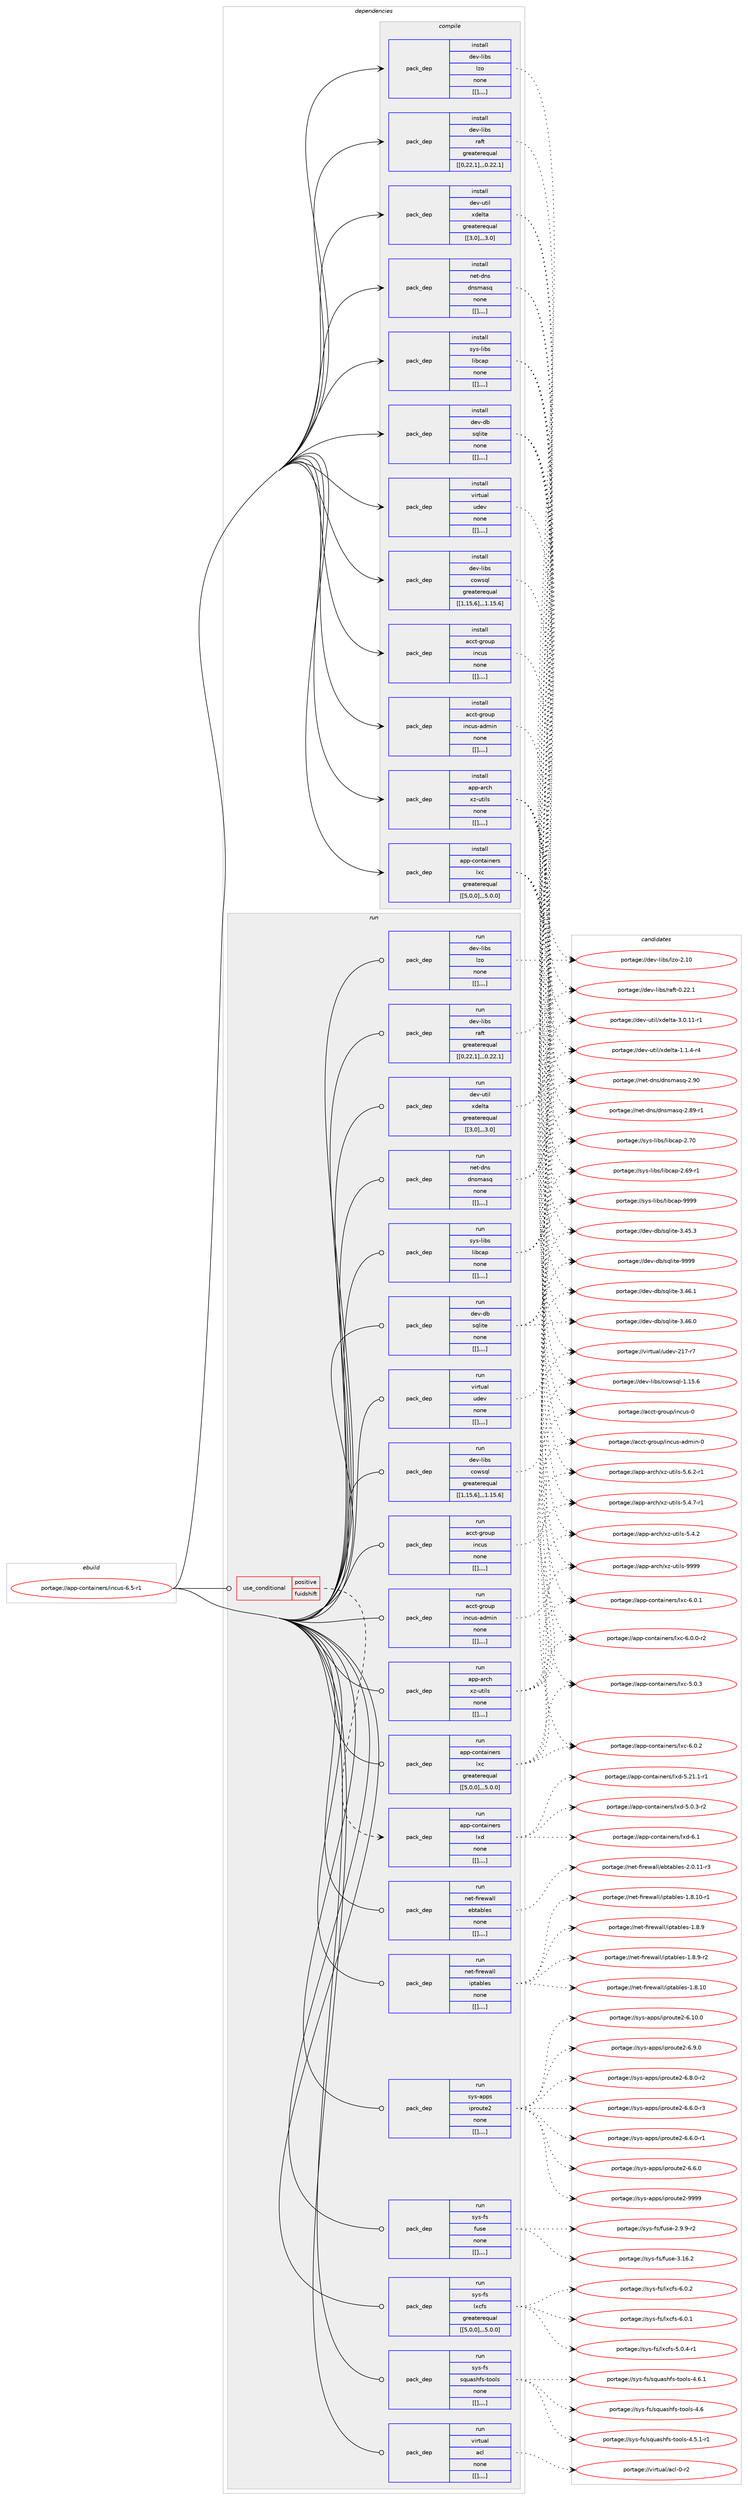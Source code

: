 digraph prolog {

# *************
# Graph options
# *************

newrank=true;
concentrate=true;
compound=true;
graph [rankdir=LR,fontname=Helvetica,fontsize=10,ranksep=1.5];#, ranksep=2.5, nodesep=0.2];
edge  [arrowhead=vee];
node  [fontname=Helvetica,fontsize=10];

# **********
# The ebuild
# **********

subgraph cluster_leftcol {
color=gray;
label=<<i>ebuild</i>>;
id [label="portage://app-containers/incus-6.5-r1", color=red, width=4, href="../app-containers/incus-6.5-r1.svg"];
}

# ****************
# The dependencies
# ****************

subgraph cluster_midcol {
color=gray;
label=<<i>dependencies</i>>;
subgraph cluster_compile {
fillcolor="#eeeeee";
style=filled;
label=<<i>compile</i>>;
subgraph pack8528 {
dependency11852 [label=<<TABLE BORDER="0" CELLBORDER="1" CELLSPACING="0" CELLPADDING="4" WIDTH="220"><TR><TD ROWSPAN="6" CELLPADDING="30">pack_dep</TD></TR><TR><TD WIDTH="110">install</TD></TR><TR><TD>acct-group</TD></TR><TR><TD>incus</TD></TR><TR><TD>none</TD></TR><TR><TD>[[],,,,]</TD></TR></TABLE>>, shape=none, color=blue];
}
id:e -> dependency11852:w [weight=20,style="solid",arrowhead="vee"];
subgraph pack8529 {
dependency11853 [label=<<TABLE BORDER="0" CELLBORDER="1" CELLSPACING="0" CELLPADDING="4" WIDTH="220"><TR><TD ROWSPAN="6" CELLPADDING="30">pack_dep</TD></TR><TR><TD WIDTH="110">install</TD></TR><TR><TD>acct-group</TD></TR><TR><TD>incus-admin</TD></TR><TR><TD>none</TD></TR><TR><TD>[[],,,,]</TD></TR></TABLE>>, shape=none, color=blue];
}
id:e -> dependency11853:w [weight=20,style="solid",arrowhead="vee"];
subgraph pack8530 {
dependency11854 [label=<<TABLE BORDER="0" CELLBORDER="1" CELLSPACING="0" CELLPADDING="4" WIDTH="220"><TR><TD ROWSPAN="6" CELLPADDING="30">pack_dep</TD></TR><TR><TD WIDTH="110">install</TD></TR><TR><TD>app-arch</TD></TR><TR><TD>xz-utils</TD></TR><TR><TD>none</TD></TR><TR><TD>[[],,,,]</TD></TR></TABLE>>, shape=none, color=blue];
}
id:e -> dependency11854:w [weight=20,style="solid",arrowhead="vee"];
subgraph pack8531 {
dependency11855 [label=<<TABLE BORDER="0" CELLBORDER="1" CELLSPACING="0" CELLPADDING="4" WIDTH="220"><TR><TD ROWSPAN="6" CELLPADDING="30">pack_dep</TD></TR><TR><TD WIDTH="110">install</TD></TR><TR><TD>app-containers</TD></TR><TR><TD>lxc</TD></TR><TR><TD>greaterequal</TD></TR><TR><TD>[[5,0,0],,,5.0.0]</TD></TR></TABLE>>, shape=none, color=blue];
}
id:e -> dependency11855:w [weight=20,style="solid",arrowhead="vee"];
subgraph pack8532 {
dependency11856 [label=<<TABLE BORDER="0" CELLBORDER="1" CELLSPACING="0" CELLPADDING="4" WIDTH="220"><TR><TD ROWSPAN="6" CELLPADDING="30">pack_dep</TD></TR><TR><TD WIDTH="110">install</TD></TR><TR><TD>dev-db</TD></TR><TR><TD>sqlite</TD></TR><TR><TD>none</TD></TR><TR><TD>[[],,,,]</TD></TR></TABLE>>, shape=none, color=blue];
}
id:e -> dependency11856:w [weight=20,style="solid",arrowhead="vee"];
subgraph pack8533 {
dependency11857 [label=<<TABLE BORDER="0" CELLBORDER="1" CELLSPACING="0" CELLPADDING="4" WIDTH="220"><TR><TD ROWSPAN="6" CELLPADDING="30">pack_dep</TD></TR><TR><TD WIDTH="110">install</TD></TR><TR><TD>dev-libs</TD></TR><TR><TD>cowsql</TD></TR><TR><TD>greaterequal</TD></TR><TR><TD>[[1,15,6],,,1.15.6]</TD></TR></TABLE>>, shape=none, color=blue];
}
id:e -> dependency11857:w [weight=20,style="solid",arrowhead="vee"];
subgraph pack8534 {
dependency11858 [label=<<TABLE BORDER="0" CELLBORDER="1" CELLSPACING="0" CELLPADDING="4" WIDTH="220"><TR><TD ROWSPAN="6" CELLPADDING="30">pack_dep</TD></TR><TR><TD WIDTH="110">install</TD></TR><TR><TD>dev-libs</TD></TR><TR><TD>lzo</TD></TR><TR><TD>none</TD></TR><TR><TD>[[],,,,]</TD></TR></TABLE>>, shape=none, color=blue];
}
id:e -> dependency11858:w [weight=20,style="solid",arrowhead="vee"];
subgraph pack8535 {
dependency11859 [label=<<TABLE BORDER="0" CELLBORDER="1" CELLSPACING="0" CELLPADDING="4" WIDTH="220"><TR><TD ROWSPAN="6" CELLPADDING="30">pack_dep</TD></TR><TR><TD WIDTH="110">install</TD></TR><TR><TD>dev-libs</TD></TR><TR><TD>raft</TD></TR><TR><TD>greaterequal</TD></TR><TR><TD>[[0,22,1],,,0.22.1]</TD></TR></TABLE>>, shape=none, color=blue];
}
id:e -> dependency11859:w [weight=20,style="solid",arrowhead="vee"];
subgraph pack8536 {
dependency11860 [label=<<TABLE BORDER="0" CELLBORDER="1" CELLSPACING="0" CELLPADDING="4" WIDTH="220"><TR><TD ROWSPAN="6" CELLPADDING="30">pack_dep</TD></TR><TR><TD WIDTH="110">install</TD></TR><TR><TD>dev-util</TD></TR><TR><TD>xdelta</TD></TR><TR><TD>greaterequal</TD></TR><TR><TD>[[3,0],,,3.0]</TD></TR></TABLE>>, shape=none, color=blue];
}
id:e -> dependency11860:w [weight=20,style="solid",arrowhead="vee"];
subgraph pack8537 {
dependency11861 [label=<<TABLE BORDER="0" CELLBORDER="1" CELLSPACING="0" CELLPADDING="4" WIDTH="220"><TR><TD ROWSPAN="6" CELLPADDING="30">pack_dep</TD></TR><TR><TD WIDTH="110">install</TD></TR><TR><TD>net-dns</TD></TR><TR><TD>dnsmasq</TD></TR><TR><TD>none</TD></TR><TR><TD>[[],,,,]</TD></TR></TABLE>>, shape=none, color=blue];
}
id:e -> dependency11861:w [weight=20,style="solid",arrowhead="vee"];
subgraph pack8538 {
dependency11862 [label=<<TABLE BORDER="0" CELLBORDER="1" CELLSPACING="0" CELLPADDING="4" WIDTH="220"><TR><TD ROWSPAN="6" CELLPADDING="30">pack_dep</TD></TR><TR><TD WIDTH="110">install</TD></TR><TR><TD>sys-libs</TD></TR><TR><TD>libcap</TD></TR><TR><TD>none</TD></TR><TR><TD>[[],,,,]</TD></TR></TABLE>>, shape=none, color=blue];
}
id:e -> dependency11862:w [weight=20,style="solid",arrowhead="vee"];
subgraph pack8539 {
dependency11863 [label=<<TABLE BORDER="0" CELLBORDER="1" CELLSPACING="0" CELLPADDING="4" WIDTH="220"><TR><TD ROWSPAN="6" CELLPADDING="30">pack_dep</TD></TR><TR><TD WIDTH="110">install</TD></TR><TR><TD>virtual</TD></TR><TR><TD>udev</TD></TR><TR><TD>none</TD></TR><TR><TD>[[],,,,]</TD></TR></TABLE>>, shape=none, color=blue];
}
id:e -> dependency11863:w [weight=20,style="solid",arrowhead="vee"];
}
subgraph cluster_compileandrun {
fillcolor="#eeeeee";
style=filled;
label=<<i>compile and run</i>>;
}
subgraph cluster_run {
fillcolor="#eeeeee";
style=filled;
label=<<i>run</i>>;
subgraph cond3261 {
dependency11864 [label=<<TABLE BORDER="0" CELLBORDER="1" CELLSPACING="0" CELLPADDING="4"><TR><TD ROWSPAN="3" CELLPADDING="10">use_conditional</TD></TR><TR><TD>positive</TD></TR><TR><TD>fuidshift</TD></TR></TABLE>>, shape=none, color=red];
subgraph pack8540 {
dependency11865 [label=<<TABLE BORDER="0" CELLBORDER="1" CELLSPACING="0" CELLPADDING="4" WIDTH="220"><TR><TD ROWSPAN="6" CELLPADDING="30">pack_dep</TD></TR><TR><TD WIDTH="110">run</TD></TR><TR><TD>app-containers</TD></TR><TR><TD>lxd</TD></TR><TR><TD>none</TD></TR><TR><TD>[[],,,,]</TD></TR></TABLE>>, shape=none, color=blue];
}
dependency11864:e -> dependency11865:w [weight=20,style="dashed",arrowhead="vee"];
}
id:e -> dependency11864:w [weight=20,style="solid",arrowhead="odot"];
subgraph pack8541 {
dependency11866 [label=<<TABLE BORDER="0" CELLBORDER="1" CELLSPACING="0" CELLPADDING="4" WIDTH="220"><TR><TD ROWSPAN="6" CELLPADDING="30">pack_dep</TD></TR><TR><TD WIDTH="110">run</TD></TR><TR><TD>acct-group</TD></TR><TR><TD>incus</TD></TR><TR><TD>none</TD></TR><TR><TD>[[],,,,]</TD></TR></TABLE>>, shape=none, color=blue];
}
id:e -> dependency11866:w [weight=20,style="solid",arrowhead="odot"];
subgraph pack8542 {
dependency11867 [label=<<TABLE BORDER="0" CELLBORDER="1" CELLSPACING="0" CELLPADDING="4" WIDTH="220"><TR><TD ROWSPAN="6" CELLPADDING="30">pack_dep</TD></TR><TR><TD WIDTH="110">run</TD></TR><TR><TD>acct-group</TD></TR><TR><TD>incus-admin</TD></TR><TR><TD>none</TD></TR><TR><TD>[[],,,,]</TD></TR></TABLE>>, shape=none, color=blue];
}
id:e -> dependency11867:w [weight=20,style="solid",arrowhead="odot"];
subgraph pack8543 {
dependency11868 [label=<<TABLE BORDER="0" CELLBORDER="1" CELLSPACING="0" CELLPADDING="4" WIDTH="220"><TR><TD ROWSPAN="6" CELLPADDING="30">pack_dep</TD></TR><TR><TD WIDTH="110">run</TD></TR><TR><TD>app-arch</TD></TR><TR><TD>xz-utils</TD></TR><TR><TD>none</TD></TR><TR><TD>[[],,,,]</TD></TR></TABLE>>, shape=none, color=blue];
}
id:e -> dependency11868:w [weight=20,style="solid",arrowhead="odot"];
subgraph pack8544 {
dependency11869 [label=<<TABLE BORDER="0" CELLBORDER="1" CELLSPACING="0" CELLPADDING="4" WIDTH="220"><TR><TD ROWSPAN="6" CELLPADDING="30">pack_dep</TD></TR><TR><TD WIDTH="110">run</TD></TR><TR><TD>app-containers</TD></TR><TR><TD>lxc</TD></TR><TR><TD>greaterequal</TD></TR><TR><TD>[[5,0,0],,,5.0.0]</TD></TR></TABLE>>, shape=none, color=blue];
}
id:e -> dependency11869:w [weight=20,style="solid",arrowhead="odot"];
subgraph pack8545 {
dependency11870 [label=<<TABLE BORDER="0" CELLBORDER="1" CELLSPACING="0" CELLPADDING="4" WIDTH="220"><TR><TD ROWSPAN="6" CELLPADDING="30">pack_dep</TD></TR><TR><TD WIDTH="110">run</TD></TR><TR><TD>dev-db</TD></TR><TR><TD>sqlite</TD></TR><TR><TD>none</TD></TR><TR><TD>[[],,,,]</TD></TR></TABLE>>, shape=none, color=blue];
}
id:e -> dependency11870:w [weight=20,style="solid",arrowhead="odot"];
subgraph pack8546 {
dependency11871 [label=<<TABLE BORDER="0" CELLBORDER="1" CELLSPACING="0" CELLPADDING="4" WIDTH="220"><TR><TD ROWSPAN="6" CELLPADDING="30">pack_dep</TD></TR><TR><TD WIDTH="110">run</TD></TR><TR><TD>dev-libs</TD></TR><TR><TD>cowsql</TD></TR><TR><TD>greaterequal</TD></TR><TR><TD>[[1,15,6],,,1.15.6]</TD></TR></TABLE>>, shape=none, color=blue];
}
id:e -> dependency11871:w [weight=20,style="solid",arrowhead="odot"];
subgraph pack8547 {
dependency11872 [label=<<TABLE BORDER="0" CELLBORDER="1" CELLSPACING="0" CELLPADDING="4" WIDTH="220"><TR><TD ROWSPAN="6" CELLPADDING="30">pack_dep</TD></TR><TR><TD WIDTH="110">run</TD></TR><TR><TD>dev-libs</TD></TR><TR><TD>lzo</TD></TR><TR><TD>none</TD></TR><TR><TD>[[],,,,]</TD></TR></TABLE>>, shape=none, color=blue];
}
id:e -> dependency11872:w [weight=20,style="solid",arrowhead="odot"];
subgraph pack8548 {
dependency11873 [label=<<TABLE BORDER="0" CELLBORDER="1" CELLSPACING="0" CELLPADDING="4" WIDTH="220"><TR><TD ROWSPAN="6" CELLPADDING="30">pack_dep</TD></TR><TR><TD WIDTH="110">run</TD></TR><TR><TD>dev-libs</TD></TR><TR><TD>raft</TD></TR><TR><TD>greaterequal</TD></TR><TR><TD>[[0,22,1],,,0.22.1]</TD></TR></TABLE>>, shape=none, color=blue];
}
id:e -> dependency11873:w [weight=20,style="solid",arrowhead="odot"];
subgraph pack8549 {
dependency11874 [label=<<TABLE BORDER="0" CELLBORDER="1" CELLSPACING="0" CELLPADDING="4" WIDTH="220"><TR><TD ROWSPAN="6" CELLPADDING="30">pack_dep</TD></TR><TR><TD WIDTH="110">run</TD></TR><TR><TD>dev-util</TD></TR><TR><TD>xdelta</TD></TR><TR><TD>greaterequal</TD></TR><TR><TD>[[3,0],,,3.0]</TD></TR></TABLE>>, shape=none, color=blue];
}
id:e -> dependency11874:w [weight=20,style="solid",arrowhead="odot"];
subgraph pack8550 {
dependency11875 [label=<<TABLE BORDER="0" CELLBORDER="1" CELLSPACING="0" CELLPADDING="4" WIDTH="220"><TR><TD ROWSPAN="6" CELLPADDING="30">pack_dep</TD></TR><TR><TD WIDTH="110">run</TD></TR><TR><TD>net-dns</TD></TR><TR><TD>dnsmasq</TD></TR><TR><TD>none</TD></TR><TR><TD>[[],,,,]</TD></TR></TABLE>>, shape=none, color=blue];
}
id:e -> dependency11875:w [weight=20,style="solid",arrowhead="odot"];
subgraph pack8551 {
dependency11876 [label=<<TABLE BORDER="0" CELLBORDER="1" CELLSPACING="0" CELLPADDING="4" WIDTH="220"><TR><TD ROWSPAN="6" CELLPADDING="30">pack_dep</TD></TR><TR><TD WIDTH="110">run</TD></TR><TR><TD>net-firewall</TD></TR><TR><TD>ebtables</TD></TR><TR><TD>none</TD></TR><TR><TD>[[],,,,]</TD></TR></TABLE>>, shape=none, color=blue];
}
id:e -> dependency11876:w [weight=20,style="solid",arrowhead="odot"];
subgraph pack8552 {
dependency11877 [label=<<TABLE BORDER="0" CELLBORDER="1" CELLSPACING="0" CELLPADDING="4" WIDTH="220"><TR><TD ROWSPAN="6" CELLPADDING="30">pack_dep</TD></TR><TR><TD WIDTH="110">run</TD></TR><TR><TD>net-firewall</TD></TR><TR><TD>iptables</TD></TR><TR><TD>none</TD></TR><TR><TD>[[],,,,]</TD></TR></TABLE>>, shape=none, color=blue];
}
id:e -> dependency11877:w [weight=20,style="solid",arrowhead="odot"];
subgraph pack8553 {
dependency11878 [label=<<TABLE BORDER="0" CELLBORDER="1" CELLSPACING="0" CELLPADDING="4" WIDTH="220"><TR><TD ROWSPAN="6" CELLPADDING="30">pack_dep</TD></TR><TR><TD WIDTH="110">run</TD></TR><TR><TD>sys-apps</TD></TR><TR><TD>iproute2</TD></TR><TR><TD>none</TD></TR><TR><TD>[[],,,,]</TD></TR></TABLE>>, shape=none, color=blue];
}
id:e -> dependency11878:w [weight=20,style="solid",arrowhead="odot"];
subgraph pack8554 {
dependency11879 [label=<<TABLE BORDER="0" CELLBORDER="1" CELLSPACING="0" CELLPADDING="4" WIDTH="220"><TR><TD ROWSPAN="6" CELLPADDING="30">pack_dep</TD></TR><TR><TD WIDTH="110">run</TD></TR><TR><TD>sys-fs</TD></TR><TR><TD>fuse</TD></TR><TR><TD>none</TD></TR><TR><TD>[[],,,,]</TD></TR></TABLE>>, shape=none, color=blue];
}
id:e -> dependency11879:w [weight=20,style="solid",arrowhead="odot"];
subgraph pack8555 {
dependency11880 [label=<<TABLE BORDER="0" CELLBORDER="1" CELLSPACING="0" CELLPADDING="4" WIDTH="220"><TR><TD ROWSPAN="6" CELLPADDING="30">pack_dep</TD></TR><TR><TD WIDTH="110">run</TD></TR><TR><TD>sys-fs</TD></TR><TR><TD>lxcfs</TD></TR><TR><TD>greaterequal</TD></TR><TR><TD>[[5,0,0],,,5.0.0]</TD></TR></TABLE>>, shape=none, color=blue];
}
id:e -> dependency11880:w [weight=20,style="solid",arrowhead="odot"];
subgraph pack8556 {
dependency11881 [label=<<TABLE BORDER="0" CELLBORDER="1" CELLSPACING="0" CELLPADDING="4" WIDTH="220"><TR><TD ROWSPAN="6" CELLPADDING="30">pack_dep</TD></TR><TR><TD WIDTH="110">run</TD></TR><TR><TD>sys-fs</TD></TR><TR><TD>squashfs-tools</TD></TR><TR><TD>none</TD></TR><TR><TD>[[],,,,]</TD></TR></TABLE>>, shape=none, color=blue];
}
id:e -> dependency11881:w [weight=20,style="solid",arrowhead="odot"];
subgraph pack8557 {
dependency11882 [label=<<TABLE BORDER="0" CELLBORDER="1" CELLSPACING="0" CELLPADDING="4" WIDTH="220"><TR><TD ROWSPAN="6" CELLPADDING="30">pack_dep</TD></TR><TR><TD WIDTH="110">run</TD></TR><TR><TD>sys-libs</TD></TR><TR><TD>libcap</TD></TR><TR><TD>none</TD></TR><TR><TD>[[],,,,]</TD></TR></TABLE>>, shape=none, color=blue];
}
id:e -> dependency11882:w [weight=20,style="solid",arrowhead="odot"];
subgraph pack8558 {
dependency11883 [label=<<TABLE BORDER="0" CELLBORDER="1" CELLSPACING="0" CELLPADDING="4" WIDTH="220"><TR><TD ROWSPAN="6" CELLPADDING="30">pack_dep</TD></TR><TR><TD WIDTH="110">run</TD></TR><TR><TD>virtual</TD></TR><TR><TD>acl</TD></TR><TR><TD>none</TD></TR><TR><TD>[[],,,,]</TD></TR></TABLE>>, shape=none, color=blue];
}
id:e -> dependency11883:w [weight=20,style="solid",arrowhead="odot"];
subgraph pack8559 {
dependency11884 [label=<<TABLE BORDER="0" CELLBORDER="1" CELLSPACING="0" CELLPADDING="4" WIDTH="220"><TR><TD ROWSPAN="6" CELLPADDING="30">pack_dep</TD></TR><TR><TD WIDTH="110">run</TD></TR><TR><TD>virtual</TD></TR><TR><TD>udev</TD></TR><TR><TD>none</TD></TR><TR><TD>[[],,,,]</TD></TR></TABLE>>, shape=none, color=blue];
}
id:e -> dependency11884:w [weight=20,style="solid",arrowhead="odot"];
}
}

# **************
# The candidates
# **************

subgraph cluster_choices {
rank=same;
color=gray;
label=<<i>candidates</i>>;

subgraph choice8528 {
color=black;
nodesep=1;
choice9799991164510311411111711247105110991171154548 [label="portage://acct-group/incus-0", color=red, width=4,href="../acct-group/incus-0.svg"];
dependency11852:e -> choice9799991164510311411111711247105110991171154548:w [style=dotted,weight="100"];
}
subgraph choice8529 {
color=black;
nodesep=1;
choice97999911645103114111117112471051109911711545971001091051104548 [label="portage://acct-group/incus-admin-0", color=red, width=4,href="../acct-group/incus-admin-0.svg"];
dependency11853:e -> choice97999911645103114111117112471051109911711545971001091051104548:w [style=dotted,weight="100"];
}
subgraph choice8530 {
color=black;
nodesep=1;
choice9711211245971149910447120122451171161051081154557575757 [label="portage://app-arch/xz-utils-9999", color=red, width=4,href="../app-arch/xz-utils-9999.svg"];
choice9711211245971149910447120122451171161051081154553465446504511449 [label="portage://app-arch/xz-utils-5.6.2-r1", color=red, width=4,href="../app-arch/xz-utils-5.6.2-r1.svg"];
choice9711211245971149910447120122451171161051081154553465246554511449 [label="portage://app-arch/xz-utils-5.4.7-r1", color=red, width=4,href="../app-arch/xz-utils-5.4.7-r1.svg"];
choice971121124597114991044712012245117116105108115455346524650 [label="portage://app-arch/xz-utils-5.4.2", color=red, width=4,href="../app-arch/xz-utils-5.4.2.svg"];
dependency11854:e -> choice9711211245971149910447120122451171161051081154557575757:w [style=dotted,weight="100"];
dependency11854:e -> choice9711211245971149910447120122451171161051081154553465446504511449:w [style=dotted,weight="100"];
dependency11854:e -> choice9711211245971149910447120122451171161051081154553465246554511449:w [style=dotted,weight="100"];
dependency11854:e -> choice971121124597114991044712012245117116105108115455346524650:w [style=dotted,weight="100"];
}
subgraph choice8531 {
color=black;
nodesep=1;
choice971121124599111110116971051101011141154710812099455446484650 [label="portage://app-containers/lxc-6.0.2", color=red, width=4,href="../app-containers/lxc-6.0.2.svg"];
choice971121124599111110116971051101011141154710812099455446484649 [label="portage://app-containers/lxc-6.0.1", color=red, width=4,href="../app-containers/lxc-6.0.1.svg"];
choice9711211245991111101169710511010111411547108120994554464846484511450 [label="portage://app-containers/lxc-6.0.0-r2", color=red, width=4,href="../app-containers/lxc-6.0.0-r2.svg"];
choice971121124599111110116971051101011141154710812099455346484651 [label="portage://app-containers/lxc-5.0.3", color=red, width=4,href="../app-containers/lxc-5.0.3.svg"];
dependency11855:e -> choice971121124599111110116971051101011141154710812099455446484650:w [style=dotted,weight="100"];
dependency11855:e -> choice971121124599111110116971051101011141154710812099455446484649:w [style=dotted,weight="100"];
dependency11855:e -> choice9711211245991111101169710511010111411547108120994554464846484511450:w [style=dotted,weight="100"];
dependency11855:e -> choice971121124599111110116971051101011141154710812099455346484651:w [style=dotted,weight="100"];
}
subgraph choice8532 {
color=black;
nodesep=1;
choice1001011184510098471151131081051161014557575757 [label="portage://dev-db/sqlite-9999", color=red, width=4,href="../dev-db/sqlite-9999.svg"];
choice10010111845100984711511310810511610145514652544649 [label="portage://dev-db/sqlite-3.46.1", color=red, width=4,href="../dev-db/sqlite-3.46.1.svg"];
choice10010111845100984711511310810511610145514652544648 [label="portage://dev-db/sqlite-3.46.0", color=red, width=4,href="../dev-db/sqlite-3.46.0.svg"];
choice10010111845100984711511310810511610145514652534651 [label="portage://dev-db/sqlite-3.45.3", color=red, width=4,href="../dev-db/sqlite-3.45.3.svg"];
dependency11856:e -> choice1001011184510098471151131081051161014557575757:w [style=dotted,weight="100"];
dependency11856:e -> choice10010111845100984711511310810511610145514652544649:w [style=dotted,weight="100"];
dependency11856:e -> choice10010111845100984711511310810511610145514652544648:w [style=dotted,weight="100"];
dependency11856:e -> choice10010111845100984711511310810511610145514652534651:w [style=dotted,weight="100"];
}
subgraph choice8533 {
color=black;
nodesep=1;
choice1001011184510810598115479911111911511310845494649534654 [label="portage://dev-libs/cowsql-1.15.6", color=red, width=4,href="../dev-libs/cowsql-1.15.6.svg"];
dependency11857:e -> choice1001011184510810598115479911111911511310845494649534654:w [style=dotted,weight="100"];
}
subgraph choice8534 {
color=black;
nodesep=1;
choice1001011184510810598115471081221114550464948 [label="portage://dev-libs/lzo-2.10", color=red, width=4,href="../dev-libs/lzo-2.10.svg"];
dependency11858:e -> choice1001011184510810598115471081221114550464948:w [style=dotted,weight="100"];
}
subgraph choice8535 {
color=black;
nodesep=1;
choice1001011184510810598115471149710211645484650504649 [label="portage://dev-libs/raft-0.22.1", color=red, width=4,href="../dev-libs/raft-0.22.1.svg"];
dependency11859:e -> choice1001011184510810598115471149710211645484650504649:w [style=dotted,weight="100"];
}
subgraph choice8536 {
color=black;
nodesep=1;
choice100101118451171161051084712010010110811697455146484649494511449 [label="portage://dev-util/xdelta-3.0.11-r1", color=red, width=4,href="../dev-util/xdelta-3.0.11-r1.svg"];
choice1001011184511711610510847120100101108116974549464946524511452 [label="portage://dev-util/xdelta-1.1.4-r4", color=red, width=4,href="../dev-util/xdelta-1.1.4-r4.svg"];
dependency11860:e -> choice100101118451171161051084712010010110811697455146484649494511449:w [style=dotted,weight="100"];
dependency11860:e -> choice1001011184511711610510847120100101108116974549464946524511452:w [style=dotted,weight="100"];
}
subgraph choice8537 {
color=black;
nodesep=1;
choice1101011164510011011547100110115109971151134550465748 [label="portage://net-dns/dnsmasq-2.90", color=red, width=4,href="../net-dns/dnsmasq-2.90.svg"];
choice11010111645100110115471001101151099711511345504656574511449 [label="portage://net-dns/dnsmasq-2.89-r1", color=red, width=4,href="../net-dns/dnsmasq-2.89-r1.svg"];
dependency11861:e -> choice1101011164510011011547100110115109971151134550465748:w [style=dotted,weight="100"];
dependency11861:e -> choice11010111645100110115471001101151099711511345504656574511449:w [style=dotted,weight="100"];
}
subgraph choice8538 {
color=black;
nodesep=1;
choice1151211154510810598115471081059899971124557575757 [label="portage://sys-libs/libcap-9999", color=red, width=4,href="../sys-libs/libcap-9999.svg"];
choice1151211154510810598115471081059899971124550465548 [label="portage://sys-libs/libcap-2.70", color=red, width=4,href="../sys-libs/libcap-2.70.svg"];
choice11512111545108105981154710810598999711245504654574511449 [label="portage://sys-libs/libcap-2.69-r1", color=red, width=4,href="../sys-libs/libcap-2.69-r1.svg"];
dependency11862:e -> choice1151211154510810598115471081059899971124557575757:w [style=dotted,weight="100"];
dependency11862:e -> choice1151211154510810598115471081059899971124550465548:w [style=dotted,weight="100"];
dependency11862:e -> choice11512111545108105981154710810598999711245504654574511449:w [style=dotted,weight="100"];
}
subgraph choice8539 {
color=black;
nodesep=1;
choice1181051141161179710847117100101118455049554511455 [label="portage://virtual/udev-217-r7", color=red, width=4,href="../virtual/udev-217-r7.svg"];
dependency11863:e -> choice1181051141161179710847117100101118455049554511455:w [style=dotted,weight="100"];
}
subgraph choice8540 {
color=black;
nodesep=1;
choice971121124599111110116971051101011141154710812010045544649 [label="portage://app-containers/lxd-6.1", color=red, width=4,href="../app-containers/lxd-6.1.svg"];
choice9711211245991111101169710511010111411547108120100455346504946494511449 [label="portage://app-containers/lxd-5.21.1-r1", color=red, width=4,href="../app-containers/lxd-5.21.1-r1.svg"];
choice97112112459911111011697105110101114115471081201004553464846514511450 [label="portage://app-containers/lxd-5.0.3-r2", color=red, width=4,href="../app-containers/lxd-5.0.3-r2.svg"];
dependency11865:e -> choice971121124599111110116971051101011141154710812010045544649:w [style=dotted,weight="100"];
dependency11865:e -> choice9711211245991111101169710511010111411547108120100455346504946494511449:w [style=dotted,weight="100"];
dependency11865:e -> choice97112112459911111011697105110101114115471081201004553464846514511450:w [style=dotted,weight="100"];
}
subgraph choice8541 {
color=black;
nodesep=1;
choice9799991164510311411111711247105110991171154548 [label="portage://acct-group/incus-0", color=red, width=4,href="../acct-group/incus-0.svg"];
dependency11866:e -> choice9799991164510311411111711247105110991171154548:w [style=dotted,weight="100"];
}
subgraph choice8542 {
color=black;
nodesep=1;
choice97999911645103114111117112471051109911711545971001091051104548 [label="portage://acct-group/incus-admin-0", color=red, width=4,href="../acct-group/incus-admin-0.svg"];
dependency11867:e -> choice97999911645103114111117112471051109911711545971001091051104548:w [style=dotted,weight="100"];
}
subgraph choice8543 {
color=black;
nodesep=1;
choice9711211245971149910447120122451171161051081154557575757 [label="portage://app-arch/xz-utils-9999", color=red, width=4,href="../app-arch/xz-utils-9999.svg"];
choice9711211245971149910447120122451171161051081154553465446504511449 [label="portage://app-arch/xz-utils-5.6.2-r1", color=red, width=4,href="../app-arch/xz-utils-5.6.2-r1.svg"];
choice9711211245971149910447120122451171161051081154553465246554511449 [label="portage://app-arch/xz-utils-5.4.7-r1", color=red, width=4,href="../app-arch/xz-utils-5.4.7-r1.svg"];
choice971121124597114991044712012245117116105108115455346524650 [label="portage://app-arch/xz-utils-5.4.2", color=red, width=4,href="../app-arch/xz-utils-5.4.2.svg"];
dependency11868:e -> choice9711211245971149910447120122451171161051081154557575757:w [style=dotted,weight="100"];
dependency11868:e -> choice9711211245971149910447120122451171161051081154553465446504511449:w [style=dotted,weight="100"];
dependency11868:e -> choice9711211245971149910447120122451171161051081154553465246554511449:w [style=dotted,weight="100"];
dependency11868:e -> choice971121124597114991044712012245117116105108115455346524650:w [style=dotted,weight="100"];
}
subgraph choice8544 {
color=black;
nodesep=1;
choice971121124599111110116971051101011141154710812099455446484650 [label="portage://app-containers/lxc-6.0.2", color=red, width=4,href="../app-containers/lxc-6.0.2.svg"];
choice971121124599111110116971051101011141154710812099455446484649 [label="portage://app-containers/lxc-6.0.1", color=red, width=4,href="../app-containers/lxc-6.0.1.svg"];
choice9711211245991111101169710511010111411547108120994554464846484511450 [label="portage://app-containers/lxc-6.0.0-r2", color=red, width=4,href="../app-containers/lxc-6.0.0-r2.svg"];
choice971121124599111110116971051101011141154710812099455346484651 [label="portage://app-containers/lxc-5.0.3", color=red, width=4,href="../app-containers/lxc-5.0.3.svg"];
dependency11869:e -> choice971121124599111110116971051101011141154710812099455446484650:w [style=dotted,weight="100"];
dependency11869:e -> choice971121124599111110116971051101011141154710812099455446484649:w [style=dotted,weight="100"];
dependency11869:e -> choice9711211245991111101169710511010111411547108120994554464846484511450:w [style=dotted,weight="100"];
dependency11869:e -> choice971121124599111110116971051101011141154710812099455346484651:w [style=dotted,weight="100"];
}
subgraph choice8545 {
color=black;
nodesep=1;
choice1001011184510098471151131081051161014557575757 [label="portage://dev-db/sqlite-9999", color=red, width=4,href="../dev-db/sqlite-9999.svg"];
choice10010111845100984711511310810511610145514652544649 [label="portage://dev-db/sqlite-3.46.1", color=red, width=4,href="../dev-db/sqlite-3.46.1.svg"];
choice10010111845100984711511310810511610145514652544648 [label="portage://dev-db/sqlite-3.46.0", color=red, width=4,href="../dev-db/sqlite-3.46.0.svg"];
choice10010111845100984711511310810511610145514652534651 [label="portage://dev-db/sqlite-3.45.3", color=red, width=4,href="../dev-db/sqlite-3.45.3.svg"];
dependency11870:e -> choice1001011184510098471151131081051161014557575757:w [style=dotted,weight="100"];
dependency11870:e -> choice10010111845100984711511310810511610145514652544649:w [style=dotted,weight="100"];
dependency11870:e -> choice10010111845100984711511310810511610145514652544648:w [style=dotted,weight="100"];
dependency11870:e -> choice10010111845100984711511310810511610145514652534651:w [style=dotted,weight="100"];
}
subgraph choice8546 {
color=black;
nodesep=1;
choice1001011184510810598115479911111911511310845494649534654 [label="portage://dev-libs/cowsql-1.15.6", color=red, width=4,href="../dev-libs/cowsql-1.15.6.svg"];
dependency11871:e -> choice1001011184510810598115479911111911511310845494649534654:w [style=dotted,weight="100"];
}
subgraph choice8547 {
color=black;
nodesep=1;
choice1001011184510810598115471081221114550464948 [label="portage://dev-libs/lzo-2.10", color=red, width=4,href="../dev-libs/lzo-2.10.svg"];
dependency11872:e -> choice1001011184510810598115471081221114550464948:w [style=dotted,weight="100"];
}
subgraph choice8548 {
color=black;
nodesep=1;
choice1001011184510810598115471149710211645484650504649 [label="portage://dev-libs/raft-0.22.1", color=red, width=4,href="../dev-libs/raft-0.22.1.svg"];
dependency11873:e -> choice1001011184510810598115471149710211645484650504649:w [style=dotted,weight="100"];
}
subgraph choice8549 {
color=black;
nodesep=1;
choice100101118451171161051084712010010110811697455146484649494511449 [label="portage://dev-util/xdelta-3.0.11-r1", color=red, width=4,href="../dev-util/xdelta-3.0.11-r1.svg"];
choice1001011184511711610510847120100101108116974549464946524511452 [label="portage://dev-util/xdelta-1.1.4-r4", color=red, width=4,href="../dev-util/xdelta-1.1.4-r4.svg"];
dependency11874:e -> choice100101118451171161051084712010010110811697455146484649494511449:w [style=dotted,weight="100"];
dependency11874:e -> choice1001011184511711610510847120100101108116974549464946524511452:w [style=dotted,weight="100"];
}
subgraph choice8550 {
color=black;
nodesep=1;
choice1101011164510011011547100110115109971151134550465748 [label="portage://net-dns/dnsmasq-2.90", color=red, width=4,href="../net-dns/dnsmasq-2.90.svg"];
choice11010111645100110115471001101151099711511345504656574511449 [label="portage://net-dns/dnsmasq-2.89-r1", color=red, width=4,href="../net-dns/dnsmasq-2.89-r1.svg"];
dependency11875:e -> choice1101011164510011011547100110115109971151134550465748:w [style=dotted,weight="100"];
dependency11875:e -> choice11010111645100110115471001101151099711511345504656574511449:w [style=dotted,weight="100"];
}
subgraph choice8551 {
color=black;
nodesep=1;
choice110101116451021051141011199710810847101981169798108101115455046484649494511451 [label="portage://net-firewall/ebtables-2.0.11-r3", color=red, width=4,href="../net-firewall/ebtables-2.0.11-r3.svg"];
dependency11876:e -> choice110101116451021051141011199710810847101981169798108101115455046484649494511451:w [style=dotted,weight="100"];
}
subgraph choice8552 {
color=black;
nodesep=1;
choice1101011164510210511410111997108108471051121169798108101115454946564649484511449 [label="portage://net-firewall/iptables-1.8.10-r1", color=red, width=4,href="../net-firewall/iptables-1.8.10-r1.svg"];
choice110101116451021051141011199710810847105112116979810810111545494656464948 [label="portage://net-firewall/iptables-1.8.10", color=red, width=4,href="../net-firewall/iptables-1.8.10.svg"];
choice11010111645102105114101119971081084710511211697981081011154549465646574511450 [label="portage://net-firewall/iptables-1.8.9-r2", color=red, width=4,href="../net-firewall/iptables-1.8.9-r2.svg"];
choice1101011164510210511410111997108108471051121169798108101115454946564657 [label="portage://net-firewall/iptables-1.8.9", color=red, width=4,href="../net-firewall/iptables-1.8.9.svg"];
dependency11877:e -> choice1101011164510210511410111997108108471051121169798108101115454946564649484511449:w [style=dotted,weight="100"];
dependency11877:e -> choice110101116451021051141011199710810847105112116979810810111545494656464948:w [style=dotted,weight="100"];
dependency11877:e -> choice11010111645102105114101119971081084710511211697981081011154549465646574511450:w [style=dotted,weight="100"];
dependency11877:e -> choice1101011164510210511410111997108108471051121169798108101115454946564657:w [style=dotted,weight="100"];
}
subgraph choice8553 {
color=black;
nodesep=1;
choice115121115459711211211547105112114111117116101504557575757 [label="portage://sys-apps/iproute2-9999", color=red, width=4,href="../sys-apps/iproute2-9999.svg"];
choice1151211154597112112115471051121141111171161015045544649484648 [label="portage://sys-apps/iproute2-6.10.0", color=red, width=4,href="../sys-apps/iproute2-6.10.0.svg"];
choice11512111545971121121154710511211411111711610150455446574648 [label="portage://sys-apps/iproute2-6.9.0", color=red, width=4,href="../sys-apps/iproute2-6.9.0.svg"];
choice115121115459711211211547105112114111117116101504554465646484511450 [label="portage://sys-apps/iproute2-6.8.0-r2", color=red, width=4,href="../sys-apps/iproute2-6.8.0-r2.svg"];
choice115121115459711211211547105112114111117116101504554465446484511451 [label="portage://sys-apps/iproute2-6.6.0-r3", color=red, width=4,href="../sys-apps/iproute2-6.6.0-r3.svg"];
choice115121115459711211211547105112114111117116101504554465446484511449 [label="portage://sys-apps/iproute2-6.6.0-r1", color=red, width=4,href="../sys-apps/iproute2-6.6.0-r1.svg"];
choice11512111545971121121154710511211411111711610150455446544648 [label="portage://sys-apps/iproute2-6.6.0", color=red, width=4,href="../sys-apps/iproute2-6.6.0.svg"];
dependency11878:e -> choice115121115459711211211547105112114111117116101504557575757:w [style=dotted,weight="100"];
dependency11878:e -> choice1151211154597112112115471051121141111171161015045544649484648:w [style=dotted,weight="100"];
dependency11878:e -> choice11512111545971121121154710511211411111711610150455446574648:w [style=dotted,weight="100"];
dependency11878:e -> choice115121115459711211211547105112114111117116101504554465646484511450:w [style=dotted,weight="100"];
dependency11878:e -> choice115121115459711211211547105112114111117116101504554465446484511451:w [style=dotted,weight="100"];
dependency11878:e -> choice115121115459711211211547105112114111117116101504554465446484511449:w [style=dotted,weight="100"];
dependency11878:e -> choice11512111545971121121154710511211411111711610150455446544648:w [style=dotted,weight="100"];
}
subgraph choice8554 {
color=black;
nodesep=1;
choice115121115451021154710211711510145514649544650 [label="portage://sys-fs/fuse-3.16.2", color=red, width=4,href="../sys-fs/fuse-3.16.2.svg"];
choice11512111545102115471021171151014550465746574511450 [label="portage://sys-fs/fuse-2.9.9-r2", color=red, width=4,href="../sys-fs/fuse-2.9.9-r2.svg"];
dependency11879:e -> choice115121115451021154710211711510145514649544650:w [style=dotted,weight="100"];
dependency11879:e -> choice11512111545102115471021171151014550465746574511450:w [style=dotted,weight="100"];
}
subgraph choice8555 {
color=black;
nodesep=1;
choice115121115451021154710812099102115455446484650 [label="portage://sys-fs/lxcfs-6.0.2", color=red, width=4,href="../sys-fs/lxcfs-6.0.2.svg"];
choice115121115451021154710812099102115455446484649 [label="portage://sys-fs/lxcfs-6.0.1", color=red, width=4,href="../sys-fs/lxcfs-6.0.1.svg"];
choice1151211154510211547108120991021154553464846524511449 [label="portage://sys-fs/lxcfs-5.0.4-r1", color=red, width=4,href="../sys-fs/lxcfs-5.0.4-r1.svg"];
dependency11880:e -> choice115121115451021154710812099102115455446484650:w [style=dotted,weight="100"];
dependency11880:e -> choice115121115451021154710812099102115455446484649:w [style=dotted,weight="100"];
dependency11880:e -> choice1151211154510211547108120991021154553464846524511449:w [style=dotted,weight="100"];
}
subgraph choice8556 {
color=black;
nodesep=1;
choice11512111545102115471151131179711510410211545116111111108115455246544649 [label="portage://sys-fs/squashfs-tools-4.6.1", color=red, width=4,href="../sys-fs/squashfs-tools-4.6.1.svg"];
choice1151211154510211547115113117971151041021154511611111110811545524654 [label="portage://sys-fs/squashfs-tools-4.6", color=red, width=4,href="../sys-fs/squashfs-tools-4.6.svg"];
choice115121115451021154711511311797115104102115451161111111081154552465346494511449 [label="portage://sys-fs/squashfs-tools-4.5.1-r1", color=red, width=4,href="../sys-fs/squashfs-tools-4.5.1-r1.svg"];
dependency11881:e -> choice11512111545102115471151131179711510410211545116111111108115455246544649:w [style=dotted,weight="100"];
dependency11881:e -> choice1151211154510211547115113117971151041021154511611111110811545524654:w [style=dotted,weight="100"];
dependency11881:e -> choice115121115451021154711511311797115104102115451161111111081154552465346494511449:w [style=dotted,weight="100"];
}
subgraph choice8557 {
color=black;
nodesep=1;
choice1151211154510810598115471081059899971124557575757 [label="portage://sys-libs/libcap-9999", color=red, width=4,href="../sys-libs/libcap-9999.svg"];
choice1151211154510810598115471081059899971124550465548 [label="portage://sys-libs/libcap-2.70", color=red, width=4,href="../sys-libs/libcap-2.70.svg"];
choice11512111545108105981154710810598999711245504654574511449 [label="portage://sys-libs/libcap-2.69-r1", color=red, width=4,href="../sys-libs/libcap-2.69-r1.svg"];
dependency11882:e -> choice1151211154510810598115471081059899971124557575757:w [style=dotted,weight="100"];
dependency11882:e -> choice1151211154510810598115471081059899971124550465548:w [style=dotted,weight="100"];
dependency11882:e -> choice11512111545108105981154710810598999711245504654574511449:w [style=dotted,weight="100"];
}
subgraph choice8558 {
color=black;
nodesep=1;
choice1181051141161179710847979910845484511450 [label="portage://virtual/acl-0-r2", color=red, width=4,href="../virtual/acl-0-r2.svg"];
dependency11883:e -> choice1181051141161179710847979910845484511450:w [style=dotted,weight="100"];
}
subgraph choice8559 {
color=black;
nodesep=1;
choice1181051141161179710847117100101118455049554511455 [label="portage://virtual/udev-217-r7", color=red, width=4,href="../virtual/udev-217-r7.svg"];
dependency11884:e -> choice1181051141161179710847117100101118455049554511455:w [style=dotted,weight="100"];
}
}

}
